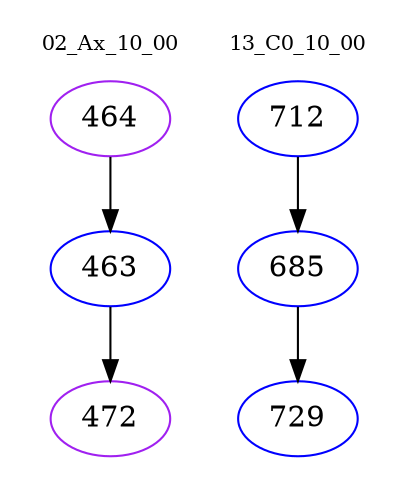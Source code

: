 digraph{
subgraph cluster_0 {
color = white
label = "02_Ax_10_00";
fontsize=10;
T0_464 [label="464", color="purple"]
T0_464 -> T0_463 [color="black"]
T0_463 [label="463", color="blue"]
T0_463 -> T0_472 [color="black"]
T0_472 [label="472", color="purple"]
}
subgraph cluster_1 {
color = white
label = "13_C0_10_00";
fontsize=10;
T1_712 [label="712", color="blue"]
T1_712 -> T1_685 [color="black"]
T1_685 [label="685", color="blue"]
T1_685 -> T1_729 [color="black"]
T1_729 [label="729", color="blue"]
}
}

